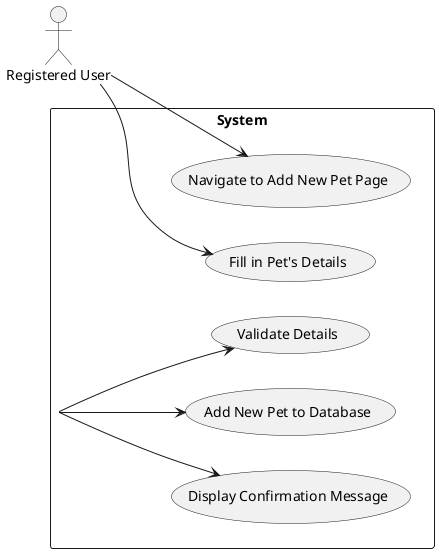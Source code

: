 @startuml Add New Pet
left to right direction
actor "Registered User" as user
rectangle System {
  usecase "Navigate to Add New Pet Page" as UC1
  usecase "Fill in Pet's Details" as UC2
  usecase "Validate Details" as UC3
  usecase "Add New Pet to Database" as UC4
  usecase "Display Confirmation Message" as UC5
}

user --> UC1
user --> UC2
System --> UC3
System --> UC4
System --> UC5
@enduml
